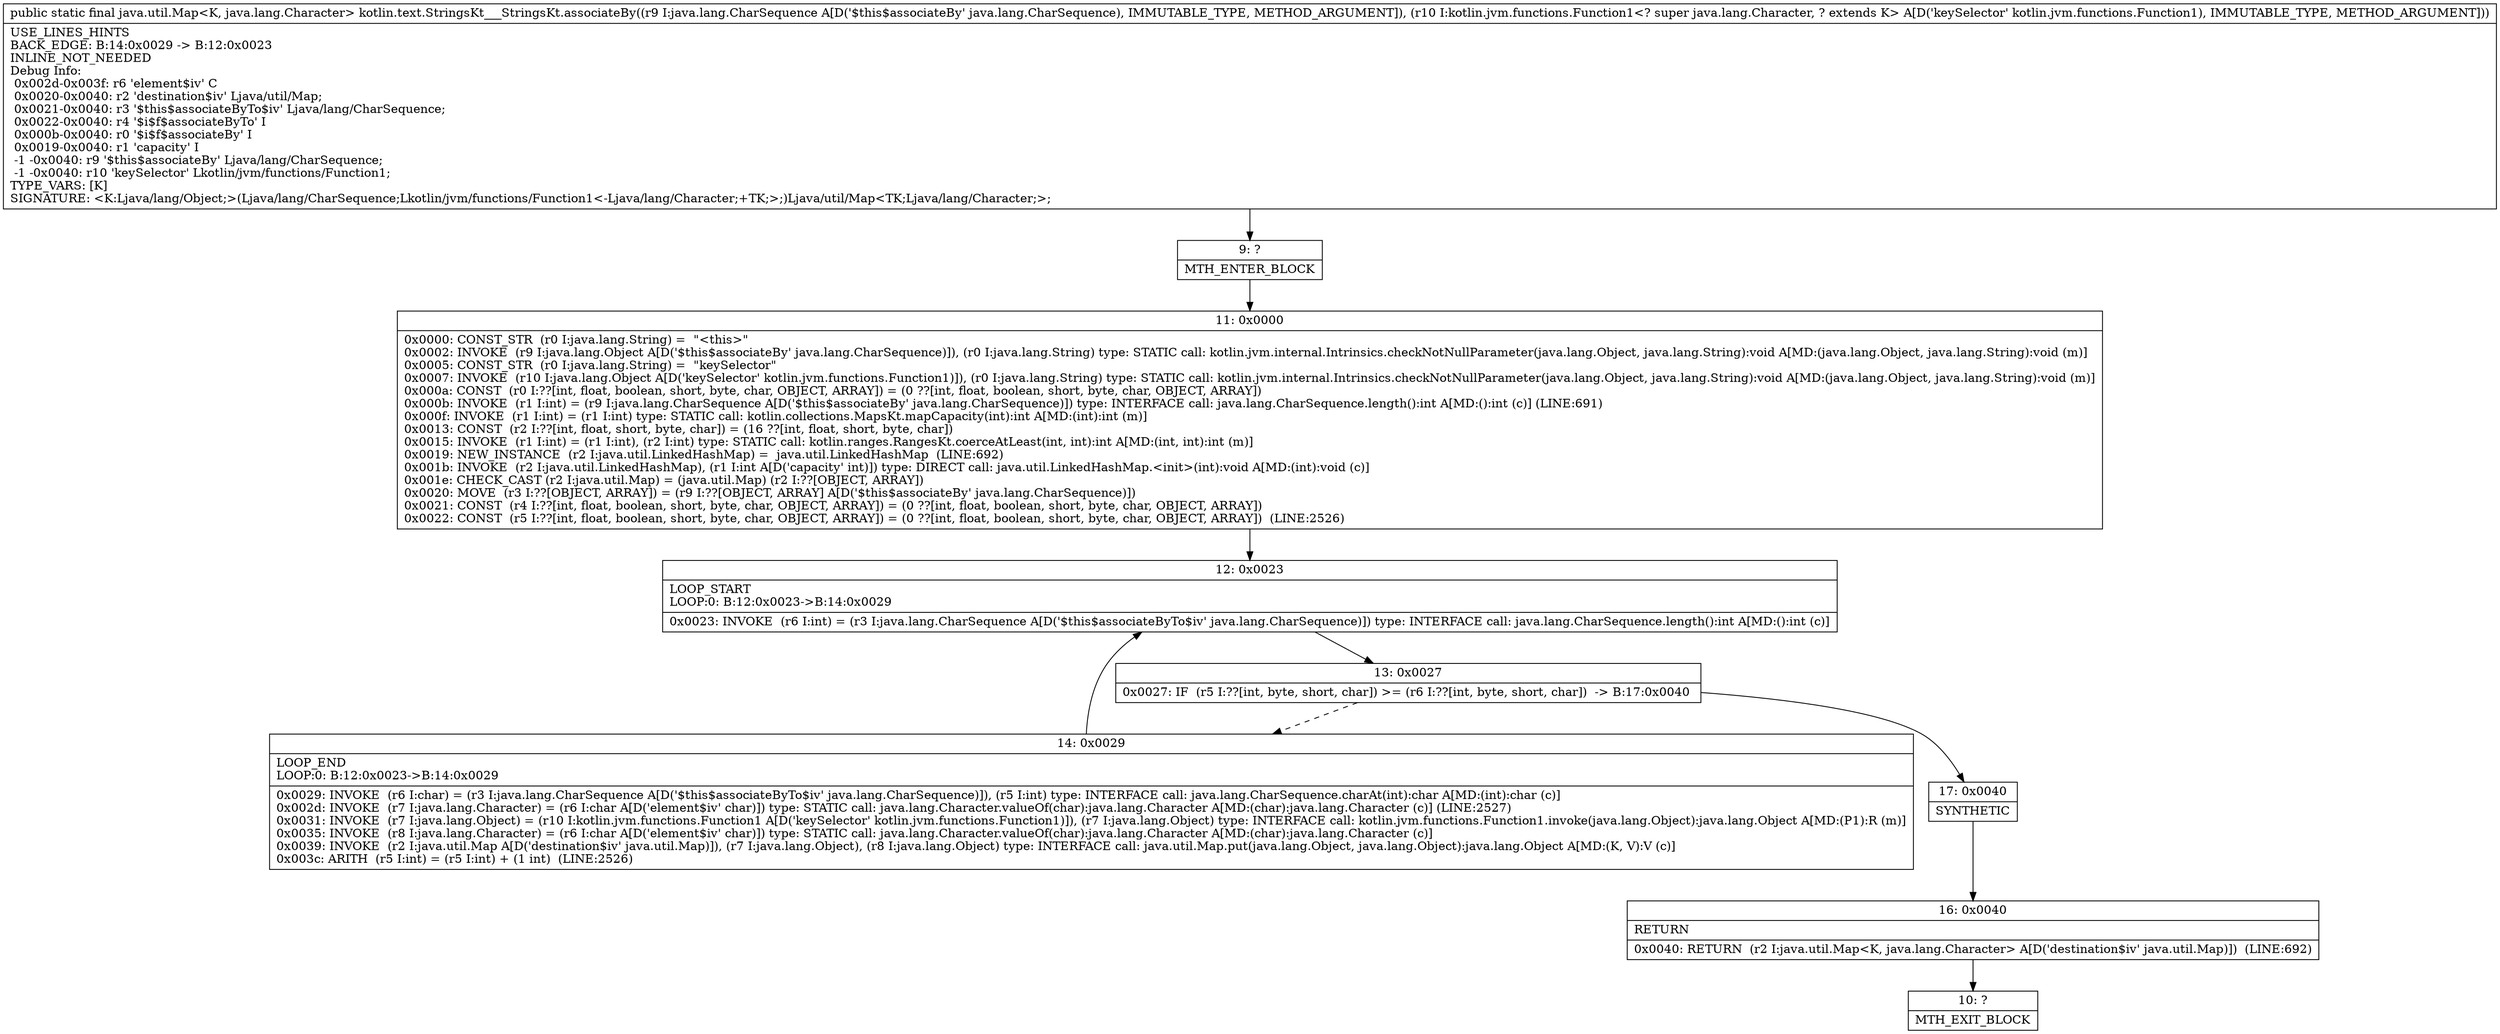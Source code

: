 digraph "CFG forkotlin.text.StringsKt___StringsKt.associateBy(Ljava\/lang\/CharSequence;Lkotlin\/jvm\/functions\/Function1;)Ljava\/util\/Map;" {
Node_9 [shape=record,label="{9\:\ ?|MTH_ENTER_BLOCK\l}"];
Node_11 [shape=record,label="{11\:\ 0x0000|0x0000: CONST_STR  (r0 I:java.lang.String) =  \"\<this\>\" \l0x0002: INVOKE  (r9 I:java.lang.Object A[D('$this$associateBy' java.lang.CharSequence)]), (r0 I:java.lang.String) type: STATIC call: kotlin.jvm.internal.Intrinsics.checkNotNullParameter(java.lang.Object, java.lang.String):void A[MD:(java.lang.Object, java.lang.String):void (m)]\l0x0005: CONST_STR  (r0 I:java.lang.String) =  \"keySelector\" \l0x0007: INVOKE  (r10 I:java.lang.Object A[D('keySelector' kotlin.jvm.functions.Function1)]), (r0 I:java.lang.String) type: STATIC call: kotlin.jvm.internal.Intrinsics.checkNotNullParameter(java.lang.Object, java.lang.String):void A[MD:(java.lang.Object, java.lang.String):void (m)]\l0x000a: CONST  (r0 I:??[int, float, boolean, short, byte, char, OBJECT, ARRAY]) = (0 ??[int, float, boolean, short, byte, char, OBJECT, ARRAY]) \l0x000b: INVOKE  (r1 I:int) = (r9 I:java.lang.CharSequence A[D('$this$associateBy' java.lang.CharSequence)]) type: INTERFACE call: java.lang.CharSequence.length():int A[MD:():int (c)] (LINE:691)\l0x000f: INVOKE  (r1 I:int) = (r1 I:int) type: STATIC call: kotlin.collections.MapsKt.mapCapacity(int):int A[MD:(int):int (m)]\l0x0013: CONST  (r2 I:??[int, float, short, byte, char]) = (16 ??[int, float, short, byte, char]) \l0x0015: INVOKE  (r1 I:int) = (r1 I:int), (r2 I:int) type: STATIC call: kotlin.ranges.RangesKt.coerceAtLeast(int, int):int A[MD:(int, int):int (m)]\l0x0019: NEW_INSTANCE  (r2 I:java.util.LinkedHashMap) =  java.util.LinkedHashMap  (LINE:692)\l0x001b: INVOKE  (r2 I:java.util.LinkedHashMap), (r1 I:int A[D('capacity' int)]) type: DIRECT call: java.util.LinkedHashMap.\<init\>(int):void A[MD:(int):void (c)]\l0x001e: CHECK_CAST (r2 I:java.util.Map) = (java.util.Map) (r2 I:??[OBJECT, ARRAY]) \l0x0020: MOVE  (r3 I:??[OBJECT, ARRAY]) = (r9 I:??[OBJECT, ARRAY] A[D('$this$associateBy' java.lang.CharSequence)]) \l0x0021: CONST  (r4 I:??[int, float, boolean, short, byte, char, OBJECT, ARRAY]) = (0 ??[int, float, boolean, short, byte, char, OBJECT, ARRAY]) \l0x0022: CONST  (r5 I:??[int, float, boolean, short, byte, char, OBJECT, ARRAY]) = (0 ??[int, float, boolean, short, byte, char, OBJECT, ARRAY])  (LINE:2526)\l}"];
Node_12 [shape=record,label="{12\:\ 0x0023|LOOP_START\lLOOP:0: B:12:0x0023\-\>B:14:0x0029\l|0x0023: INVOKE  (r6 I:int) = (r3 I:java.lang.CharSequence A[D('$this$associateByTo$iv' java.lang.CharSequence)]) type: INTERFACE call: java.lang.CharSequence.length():int A[MD:():int (c)]\l}"];
Node_13 [shape=record,label="{13\:\ 0x0027|0x0027: IF  (r5 I:??[int, byte, short, char]) \>= (r6 I:??[int, byte, short, char])  \-\> B:17:0x0040 \l}"];
Node_14 [shape=record,label="{14\:\ 0x0029|LOOP_END\lLOOP:0: B:12:0x0023\-\>B:14:0x0029\l|0x0029: INVOKE  (r6 I:char) = (r3 I:java.lang.CharSequence A[D('$this$associateByTo$iv' java.lang.CharSequence)]), (r5 I:int) type: INTERFACE call: java.lang.CharSequence.charAt(int):char A[MD:(int):char (c)]\l0x002d: INVOKE  (r7 I:java.lang.Character) = (r6 I:char A[D('element$iv' char)]) type: STATIC call: java.lang.Character.valueOf(char):java.lang.Character A[MD:(char):java.lang.Character (c)] (LINE:2527)\l0x0031: INVOKE  (r7 I:java.lang.Object) = (r10 I:kotlin.jvm.functions.Function1 A[D('keySelector' kotlin.jvm.functions.Function1)]), (r7 I:java.lang.Object) type: INTERFACE call: kotlin.jvm.functions.Function1.invoke(java.lang.Object):java.lang.Object A[MD:(P1):R (m)]\l0x0035: INVOKE  (r8 I:java.lang.Character) = (r6 I:char A[D('element$iv' char)]) type: STATIC call: java.lang.Character.valueOf(char):java.lang.Character A[MD:(char):java.lang.Character (c)]\l0x0039: INVOKE  (r2 I:java.util.Map A[D('destination$iv' java.util.Map)]), (r7 I:java.lang.Object), (r8 I:java.lang.Object) type: INTERFACE call: java.util.Map.put(java.lang.Object, java.lang.Object):java.lang.Object A[MD:(K, V):V (c)]\l0x003c: ARITH  (r5 I:int) = (r5 I:int) + (1 int)  (LINE:2526)\l}"];
Node_17 [shape=record,label="{17\:\ 0x0040|SYNTHETIC\l}"];
Node_16 [shape=record,label="{16\:\ 0x0040|RETURN\l|0x0040: RETURN  (r2 I:java.util.Map\<K, java.lang.Character\> A[D('destination$iv' java.util.Map)])  (LINE:692)\l}"];
Node_10 [shape=record,label="{10\:\ ?|MTH_EXIT_BLOCK\l}"];
MethodNode[shape=record,label="{public static final java.util.Map\<K, java.lang.Character\> kotlin.text.StringsKt___StringsKt.associateBy((r9 I:java.lang.CharSequence A[D('$this$associateBy' java.lang.CharSequence), IMMUTABLE_TYPE, METHOD_ARGUMENT]), (r10 I:kotlin.jvm.functions.Function1\<? super java.lang.Character, ? extends K\> A[D('keySelector' kotlin.jvm.functions.Function1), IMMUTABLE_TYPE, METHOD_ARGUMENT]))  | USE_LINES_HINTS\lBACK_EDGE: B:14:0x0029 \-\> B:12:0x0023\lINLINE_NOT_NEEDED\lDebug Info:\l  0x002d\-0x003f: r6 'element$iv' C\l  0x0020\-0x0040: r2 'destination$iv' Ljava\/util\/Map;\l  0x0021\-0x0040: r3 '$this$associateByTo$iv' Ljava\/lang\/CharSequence;\l  0x0022\-0x0040: r4 '$i$f$associateByTo' I\l  0x000b\-0x0040: r0 '$i$f$associateBy' I\l  0x0019\-0x0040: r1 'capacity' I\l  \-1 \-0x0040: r9 '$this$associateBy' Ljava\/lang\/CharSequence;\l  \-1 \-0x0040: r10 'keySelector' Lkotlin\/jvm\/functions\/Function1;\lTYPE_VARS: [K]\lSIGNATURE: \<K:Ljava\/lang\/Object;\>(Ljava\/lang\/CharSequence;Lkotlin\/jvm\/functions\/Function1\<\-Ljava\/lang\/Character;+TK;\>;)Ljava\/util\/Map\<TK;Ljava\/lang\/Character;\>;\l}"];
MethodNode -> Node_9;Node_9 -> Node_11;
Node_11 -> Node_12;
Node_12 -> Node_13;
Node_13 -> Node_14[style=dashed];
Node_13 -> Node_17;
Node_14 -> Node_12;
Node_17 -> Node_16;
Node_16 -> Node_10;
}

